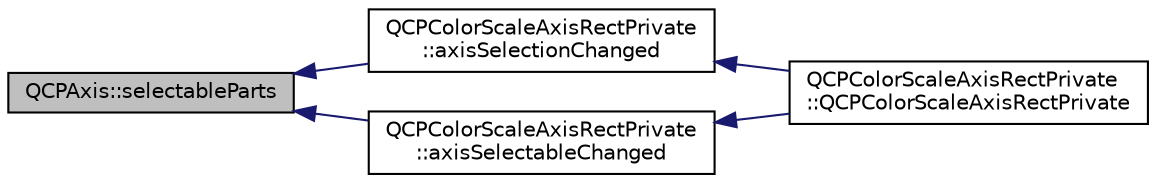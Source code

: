 digraph "QCPAxis::selectableParts"
{
  edge [fontname="Helvetica",fontsize="10",labelfontname="Helvetica",labelfontsize="10"];
  node [fontname="Helvetica",fontsize="10",shape=record];
  rankdir="LR";
  Node575 [label="QCPAxis::selectableParts",height=0.2,width=0.4,color="black", fillcolor="grey75", style="filled", fontcolor="black"];
  Node575 -> Node576 [dir="back",color="midnightblue",fontsize="10",style="solid",fontname="Helvetica"];
  Node576 [label="QCPColorScaleAxisRectPrivate\l::axisSelectionChanged",height=0.2,width=0.4,color="black", fillcolor="white", style="filled",URL="$df/ddc/class_q_c_p_color_scale_axis_rect_private.html#a6112ad4291ac1695d37659cb049d598d"];
  Node576 -> Node577 [dir="back",color="midnightblue",fontsize="10",style="solid",fontname="Helvetica"];
  Node577 [label="QCPColorScaleAxisRectPrivate\l::QCPColorScaleAxisRectPrivate",height=0.2,width=0.4,color="black", fillcolor="white", style="filled",URL="$df/ddc/class_q_c_p_color_scale_axis_rect_private.html#ad3b242f75dd2b33581364a4e668a80db"];
  Node575 -> Node578 [dir="back",color="midnightblue",fontsize="10",style="solid",fontname="Helvetica"];
  Node578 [label="QCPColorScaleAxisRectPrivate\l::axisSelectableChanged",height=0.2,width=0.4,color="black", fillcolor="white", style="filled",URL="$df/ddc/class_q_c_p_color_scale_axis_rect_private.html#a66d2baed86966bb03a6d7c32dc7d59f7"];
  Node578 -> Node577 [dir="back",color="midnightblue",fontsize="10",style="solid",fontname="Helvetica"];
}
